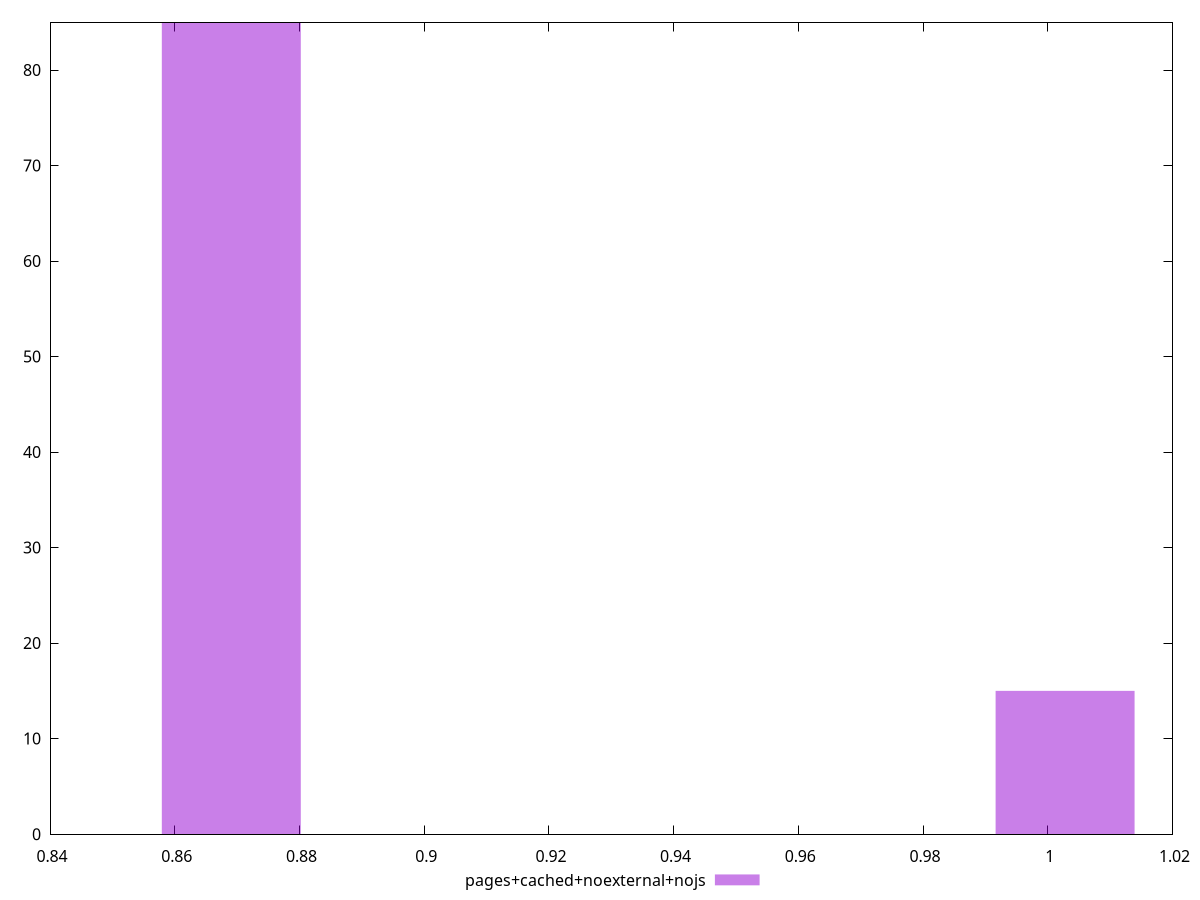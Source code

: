 $_pagesCachedNoexternalNojs <<EOF
1.0027761011567542 15
0.8690726210025203 85
EOF
set key outside below
set terminal pngcairo
set output "report_00006_2020-11-02T20-21-41.718Z/uses-http2/pages+cached+noexternal+nojs//hist.png"
set yrange [0:85]
set boxwidth 0.02228391335903898
set style fill transparent solid 0.5 noborder
plot $_pagesCachedNoexternalNojs title "pages+cached+noexternal+nojs" with boxes ,